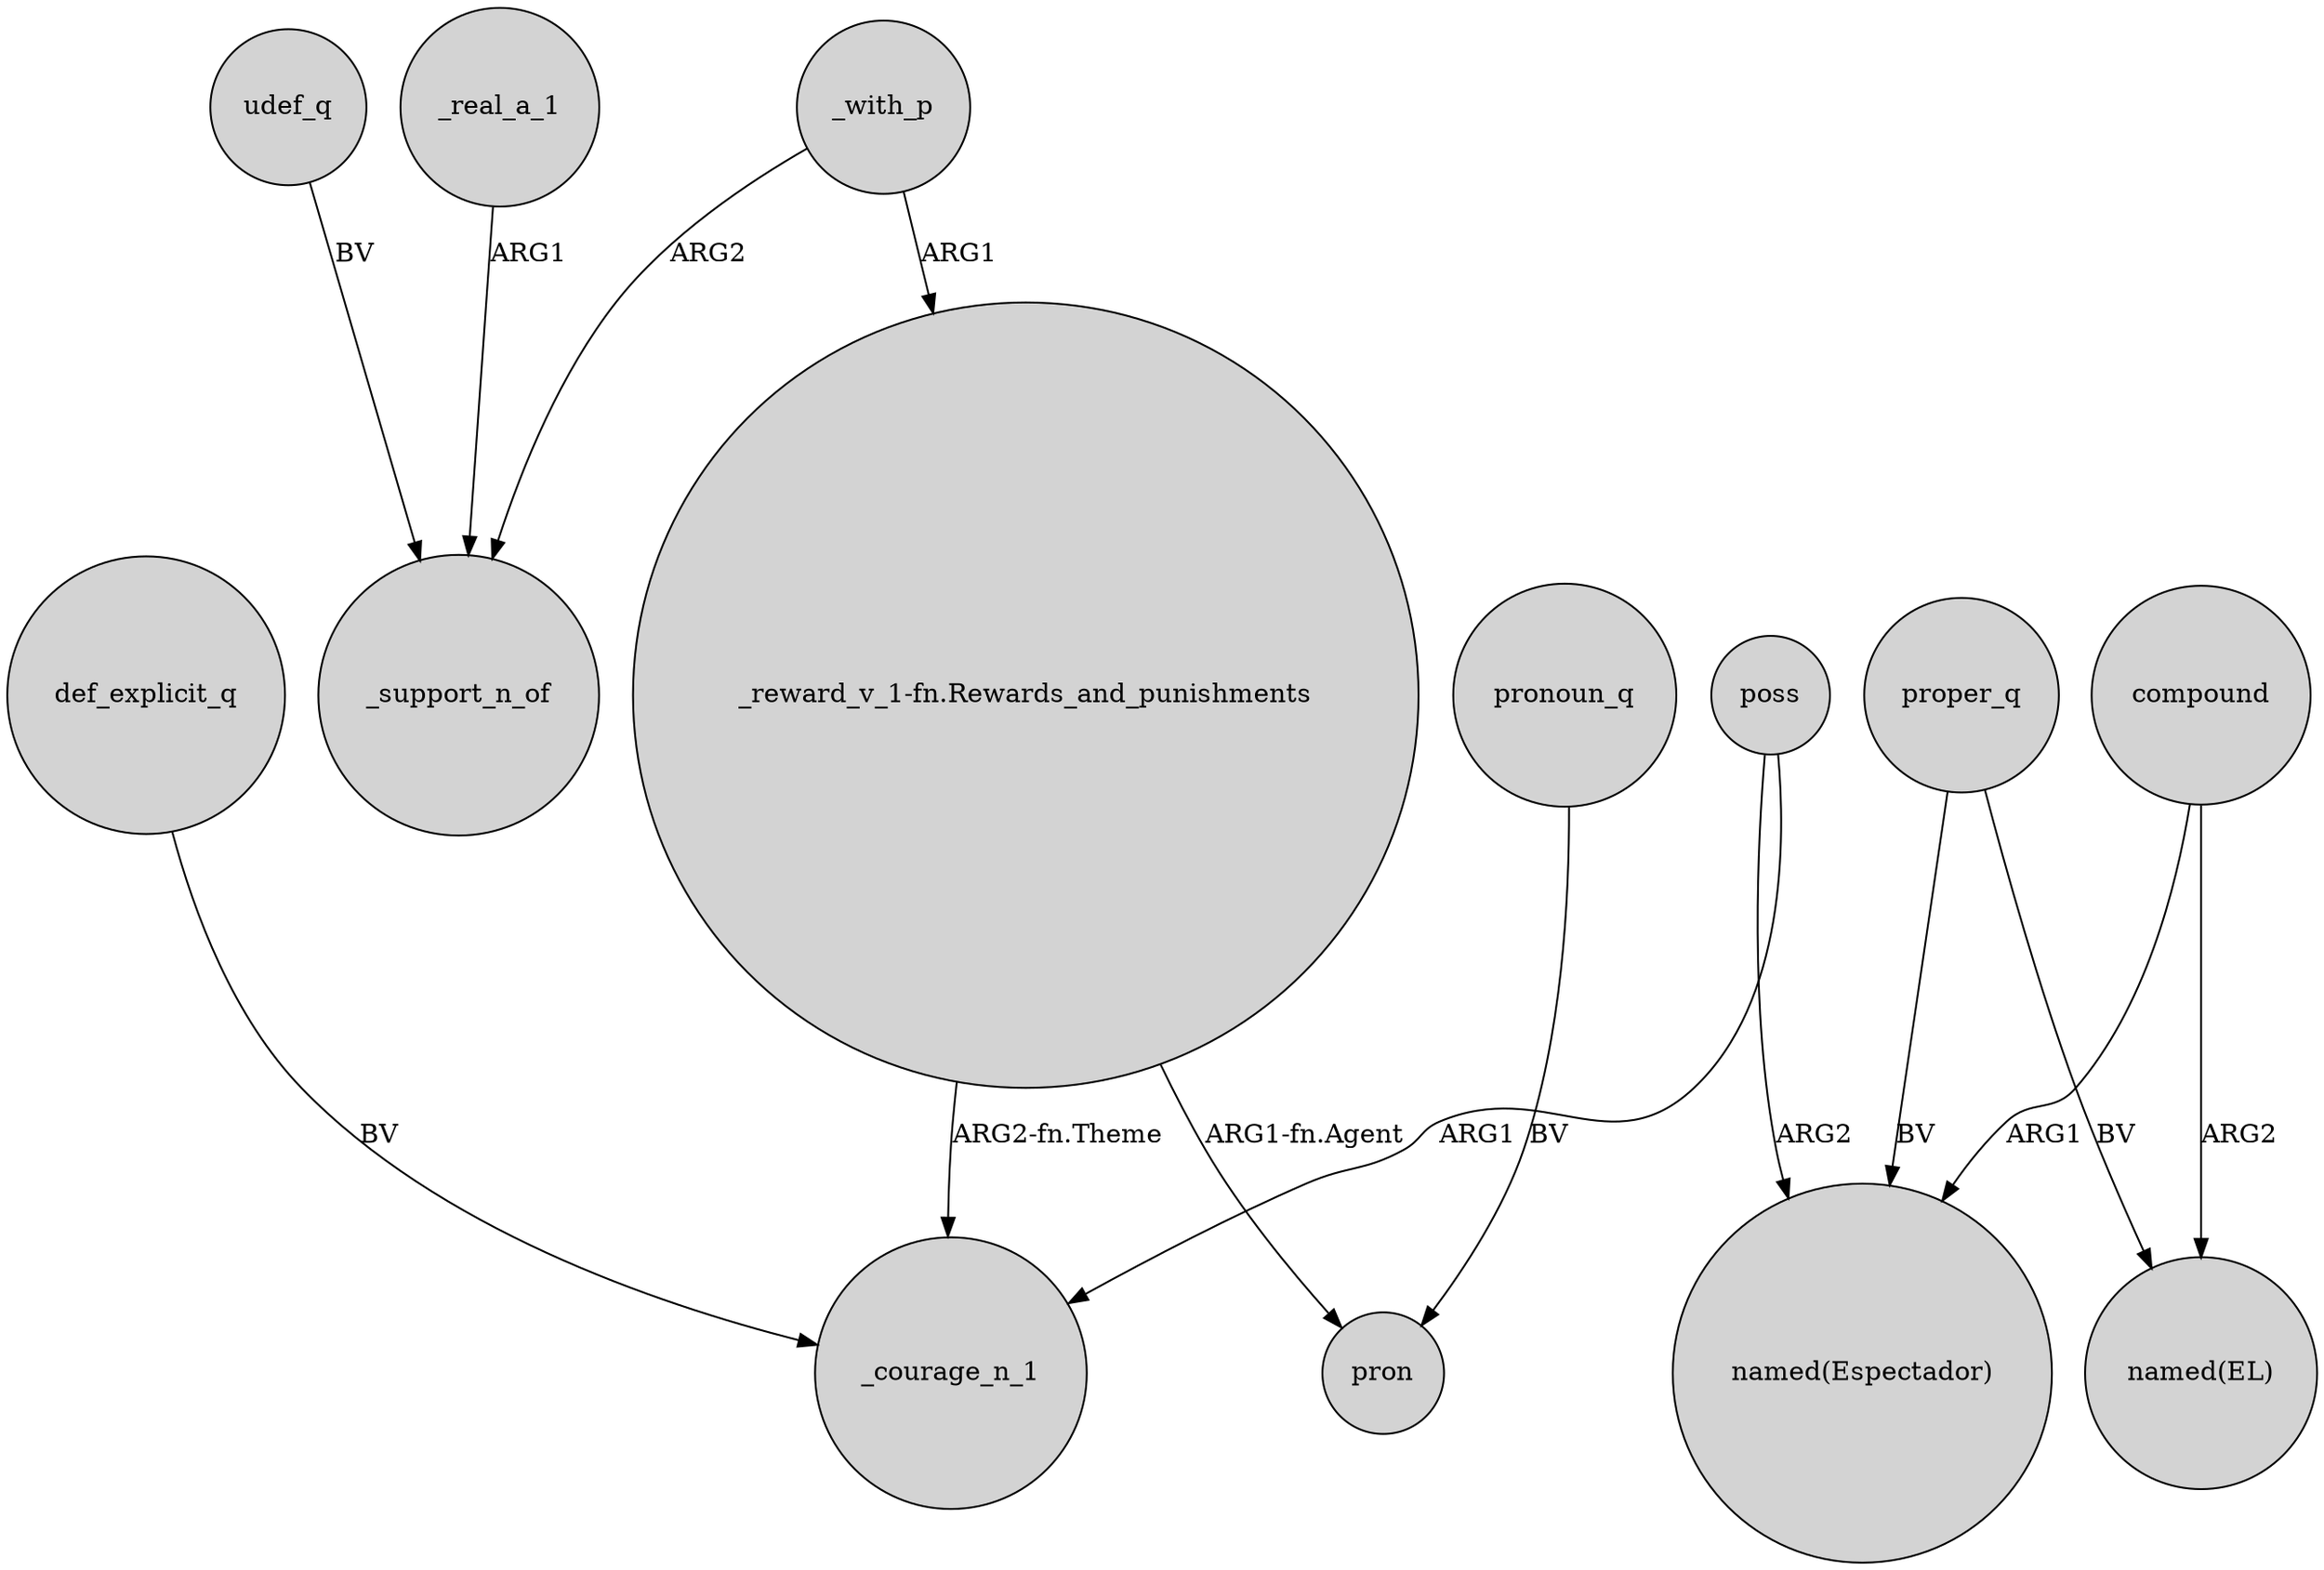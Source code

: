 digraph {
	node [shape=circle style=filled]
	udef_q -> _support_n_of [label=BV]
	proper_q -> "named(Espectador)" [label=BV]
	compound -> "named(Espectador)" [label=ARG1]
	_with_p -> _support_n_of [label=ARG2]
	proper_q -> "named(EL)" [label=BV]
	_real_a_1 -> _support_n_of [label=ARG1]
	"_reward_v_1-fn.Rewards_and_punishments" -> _courage_n_1 [label="ARG2-fn.Theme"]
	_with_p -> "_reward_v_1-fn.Rewards_and_punishments" [label=ARG1]
	poss -> _courage_n_1 [label=ARG1]
	def_explicit_q -> _courage_n_1 [label=BV]
	poss -> "named(Espectador)" [label=ARG2]
	"_reward_v_1-fn.Rewards_and_punishments" -> pron [label="ARG1-fn.Agent"]
	compound -> "named(EL)" [label=ARG2]
	pronoun_q -> pron [label=BV]
}
